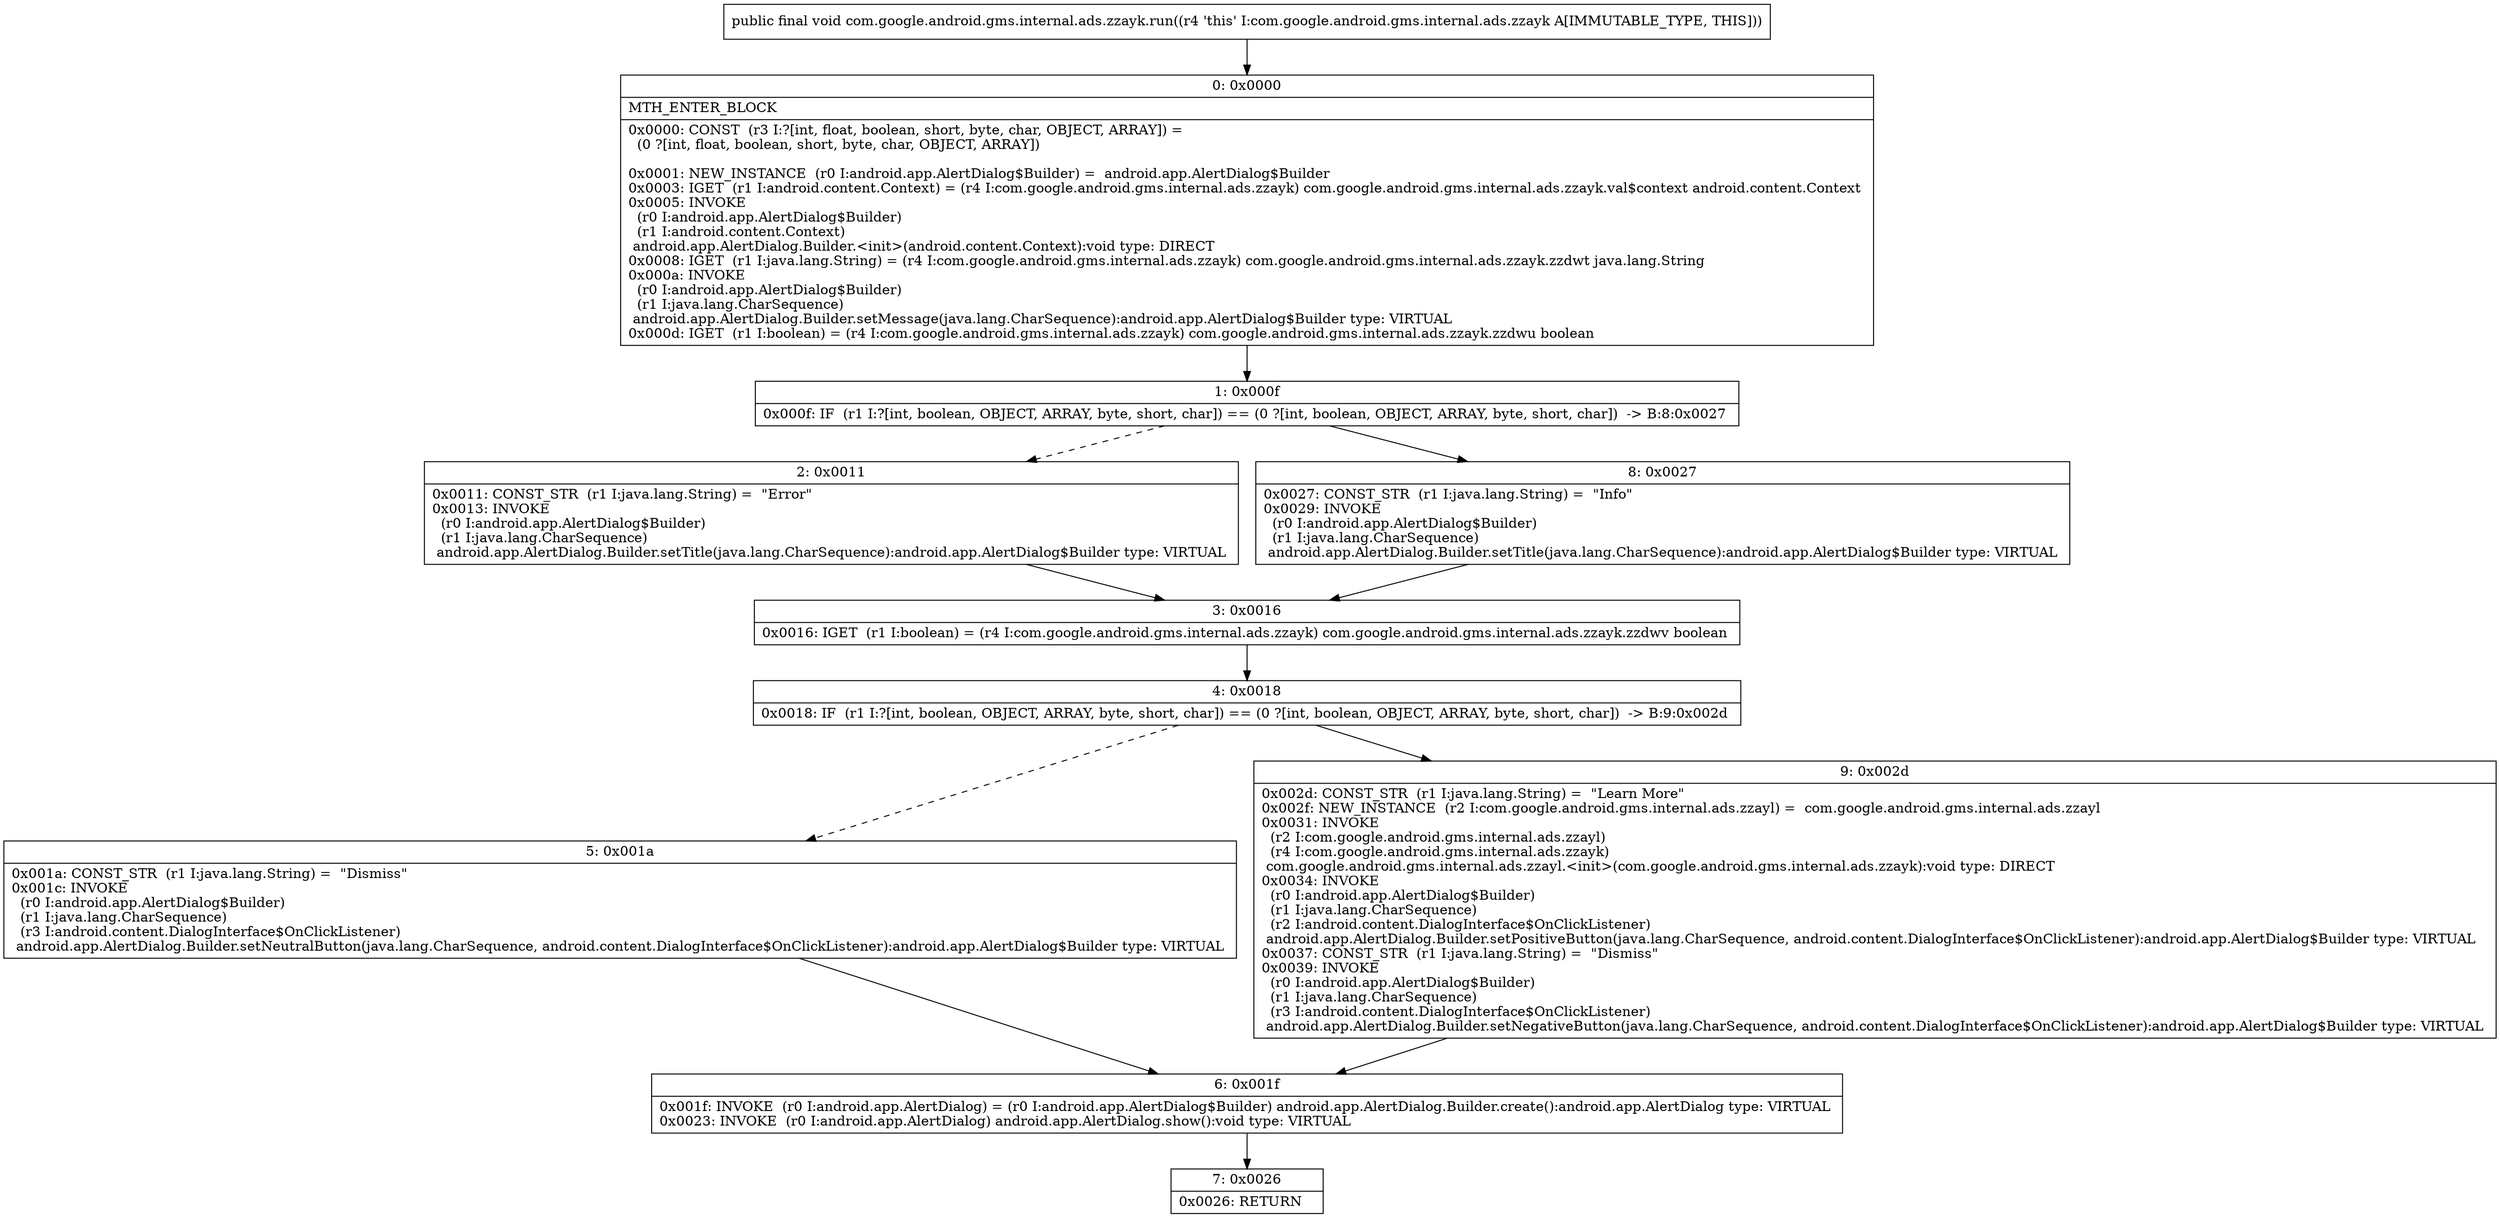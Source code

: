 digraph "CFG forcom.google.android.gms.internal.ads.zzayk.run()V" {
Node_0 [shape=record,label="{0\:\ 0x0000|MTH_ENTER_BLOCK\l|0x0000: CONST  (r3 I:?[int, float, boolean, short, byte, char, OBJECT, ARRAY]) = \l  (0 ?[int, float, boolean, short, byte, char, OBJECT, ARRAY])\l \l0x0001: NEW_INSTANCE  (r0 I:android.app.AlertDialog$Builder) =  android.app.AlertDialog$Builder \l0x0003: IGET  (r1 I:android.content.Context) = (r4 I:com.google.android.gms.internal.ads.zzayk) com.google.android.gms.internal.ads.zzayk.val$context android.content.Context \l0x0005: INVOKE  \l  (r0 I:android.app.AlertDialog$Builder)\l  (r1 I:android.content.Context)\l android.app.AlertDialog.Builder.\<init\>(android.content.Context):void type: DIRECT \l0x0008: IGET  (r1 I:java.lang.String) = (r4 I:com.google.android.gms.internal.ads.zzayk) com.google.android.gms.internal.ads.zzayk.zzdwt java.lang.String \l0x000a: INVOKE  \l  (r0 I:android.app.AlertDialog$Builder)\l  (r1 I:java.lang.CharSequence)\l android.app.AlertDialog.Builder.setMessage(java.lang.CharSequence):android.app.AlertDialog$Builder type: VIRTUAL \l0x000d: IGET  (r1 I:boolean) = (r4 I:com.google.android.gms.internal.ads.zzayk) com.google.android.gms.internal.ads.zzayk.zzdwu boolean \l}"];
Node_1 [shape=record,label="{1\:\ 0x000f|0x000f: IF  (r1 I:?[int, boolean, OBJECT, ARRAY, byte, short, char]) == (0 ?[int, boolean, OBJECT, ARRAY, byte, short, char])  \-\> B:8:0x0027 \l}"];
Node_2 [shape=record,label="{2\:\ 0x0011|0x0011: CONST_STR  (r1 I:java.lang.String) =  \"Error\" \l0x0013: INVOKE  \l  (r0 I:android.app.AlertDialog$Builder)\l  (r1 I:java.lang.CharSequence)\l android.app.AlertDialog.Builder.setTitle(java.lang.CharSequence):android.app.AlertDialog$Builder type: VIRTUAL \l}"];
Node_3 [shape=record,label="{3\:\ 0x0016|0x0016: IGET  (r1 I:boolean) = (r4 I:com.google.android.gms.internal.ads.zzayk) com.google.android.gms.internal.ads.zzayk.zzdwv boolean \l}"];
Node_4 [shape=record,label="{4\:\ 0x0018|0x0018: IF  (r1 I:?[int, boolean, OBJECT, ARRAY, byte, short, char]) == (0 ?[int, boolean, OBJECT, ARRAY, byte, short, char])  \-\> B:9:0x002d \l}"];
Node_5 [shape=record,label="{5\:\ 0x001a|0x001a: CONST_STR  (r1 I:java.lang.String) =  \"Dismiss\" \l0x001c: INVOKE  \l  (r0 I:android.app.AlertDialog$Builder)\l  (r1 I:java.lang.CharSequence)\l  (r3 I:android.content.DialogInterface$OnClickListener)\l android.app.AlertDialog.Builder.setNeutralButton(java.lang.CharSequence, android.content.DialogInterface$OnClickListener):android.app.AlertDialog$Builder type: VIRTUAL \l}"];
Node_6 [shape=record,label="{6\:\ 0x001f|0x001f: INVOKE  (r0 I:android.app.AlertDialog) = (r0 I:android.app.AlertDialog$Builder) android.app.AlertDialog.Builder.create():android.app.AlertDialog type: VIRTUAL \l0x0023: INVOKE  (r0 I:android.app.AlertDialog) android.app.AlertDialog.show():void type: VIRTUAL \l}"];
Node_7 [shape=record,label="{7\:\ 0x0026|0x0026: RETURN   \l}"];
Node_8 [shape=record,label="{8\:\ 0x0027|0x0027: CONST_STR  (r1 I:java.lang.String) =  \"Info\" \l0x0029: INVOKE  \l  (r0 I:android.app.AlertDialog$Builder)\l  (r1 I:java.lang.CharSequence)\l android.app.AlertDialog.Builder.setTitle(java.lang.CharSequence):android.app.AlertDialog$Builder type: VIRTUAL \l}"];
Node_9 [shape=record,label="{9\:\ 0x002d|0x002d: CONST_STR  (r1 I:java.lang.String) =  \"Learn More\" \l0x002f: NEW_INSTANCE  (r2 I:com.google.android.gms.internal.ads.zzayl) =  com.google.android.gms.internal.ads.zzayl \l0x0031: INVOKE  \l  (r2 I:com.google.android.gms.internal.ads.zzayl)\l  (r4 I:com.google.android.gms.internal.ads.zzayk)\l com.google.android.gms.internal.ads.zzayl.\<init\>(com.google.android.gms.internal.ads.zzayk):void type: DIRECT \l0x0034: INVOKE  \l  (r0 I:android.app.AlertDialog$Builder)\l  (r1 I:java.lang.CharSequence)\l  (r2 I:android.content.DialogInterface$OnClickListener)\l android.app.AlertDialog.Builder.setPositiveButton(java.lang.CharSequence, android.content.DialogInterface$OnClickListener):android.app.AlertDialog$Builder type: VIRTUAL \l0x0037: CONST_STR  (r1 I:java.lang.String) =  \"Dismiss\" \l0x0039: INVOKE  \l  (r0 I:android.app.AlertDialog$Builder)\l  (r1 I:java.lang.CharSequence)\l  (r3 I:android.content.DialogInterface$OnClickListener)\l android.app.AlertDialog.Builder.setNegativeButton(java.lang.CharSequence, android.content.DialogInterface$OnClickListener):android.app.AlertDialog$Builder type: VIRTUAL \l}"];
MethodNode[shape=record,label="{public final void com.google.android.gms.internal.ads.zzayk.run((r4 'this' I:com.google.android.gms.internal.ads.zzayk A[IMMUTABLE_TYPE, THIS])) }"];
MethodNode -> Node_0;
Node_0 -> Node_1;
Node_1 -> Node_2[style=dashed];
Node_1 -> Node_8;
Node_2 -> Node_3;
Node_3 -> Node_4;
Node_4 -> Node_5[style=dashed];
Node_4 -> Node_9;
Node_5 -> Node_6;
Node_6 -> Node_7;
Node_8 -> Node_3;
Node_9 -> Node_6;
}

